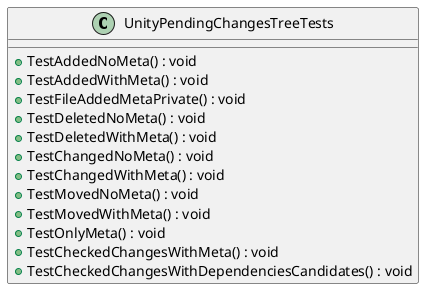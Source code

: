 @startuml
class UnityPendingChangesTreeTests {
    + TestAddedNoMeta() : void
    + TestAddedWithMeta() : void
    + TestFileAddedMetaPrivate() : void
    + TestDeletedNoMeta() : void
    + TestDeletedWithMeta() : void
    + TestChangedNoMeta() : void
    + TestChangedWithMeta() : void
    + TestMovedNoMeta() : void
    + TestMovedWithMeta() : void
    + TestOnlyMeta() : void
    + TestCheckedChangesWithMeta() : void
    + TestCheckedChangesWithDependenciesCandidates() : void
}
@enduml
